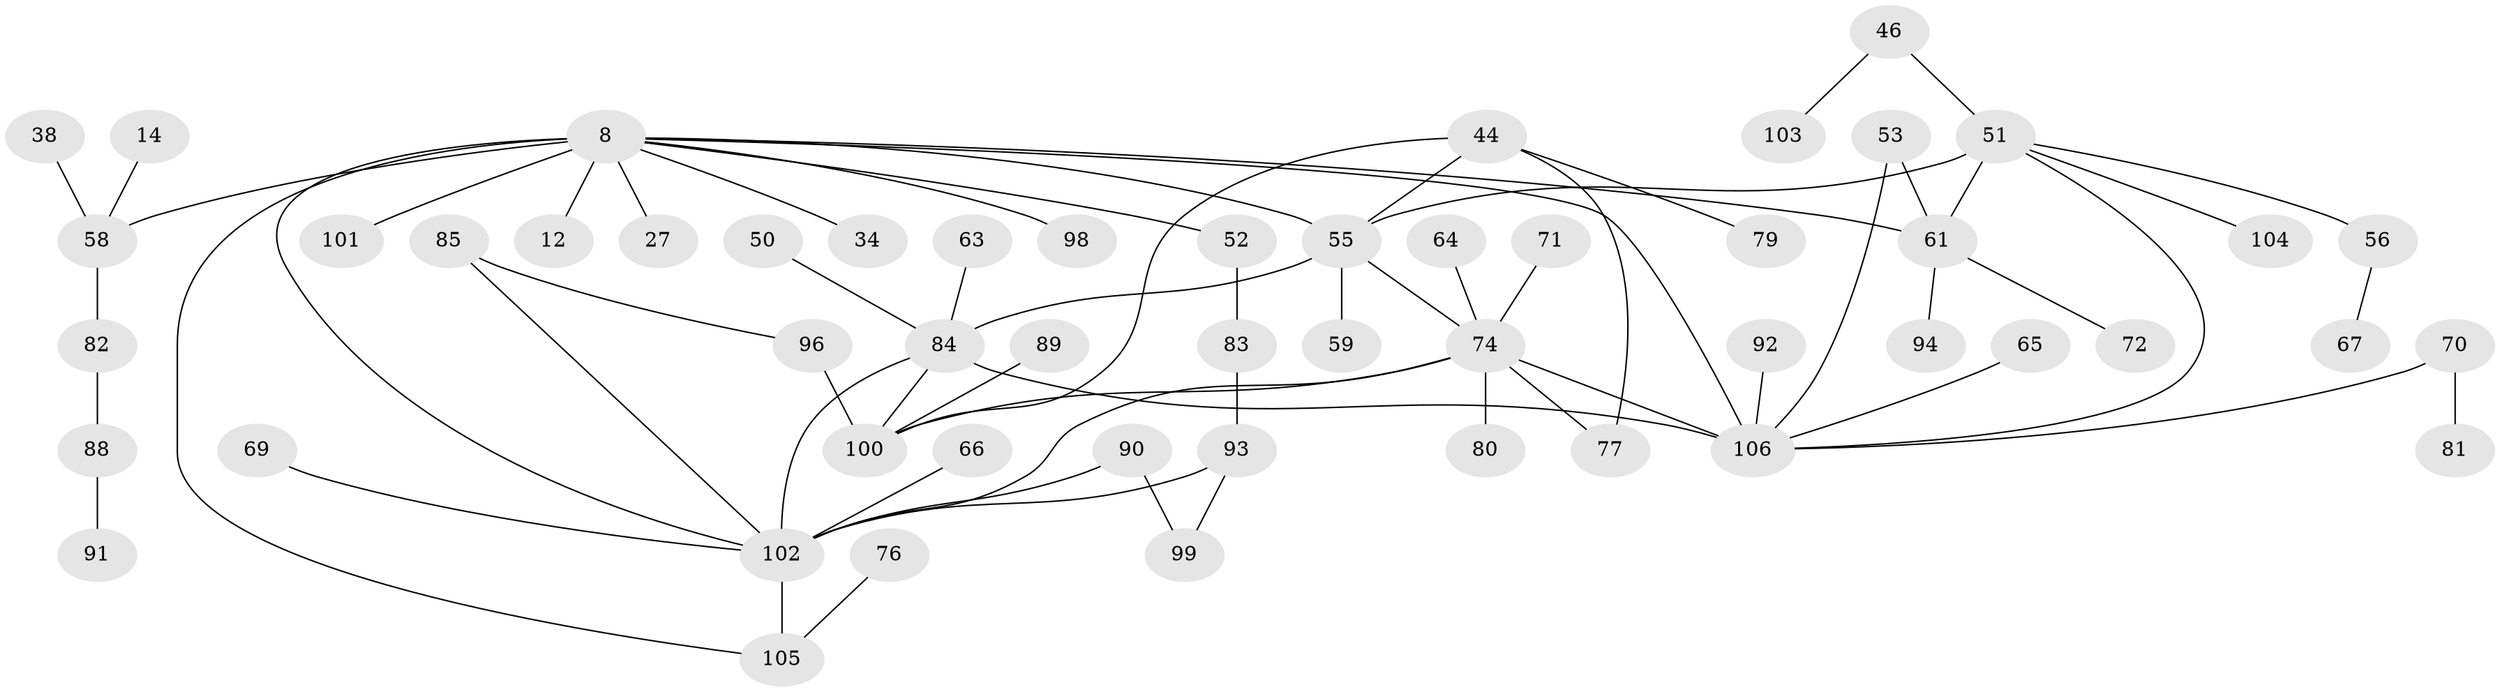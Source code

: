 // original degree distribution, {4: 0.1509433962264151, 6: 0.009433962264150943, 3: 0.1509433962264151, 9: 0.009433962264150943, 7: 0.009433962264150943, 2: 0.29245283018867924, 1: 0.330188679245283, 5: 0.04716981132075472}
// Generated by graph-tools (version 1.1) at 2025/42/03/09/25 04:42:51]
// undirected, 53 vertices, 66 edges
graph export_dot {
graph [start="1"]
  node [color=gray90,style=filled];
  8 [super="+7"];
  12;
  14;
  27;
  34;
  38;
  44 [super="+33"];
  46;
  50;
  51 [super="+6+17"];
  52 [super="+48"];
  53;
  55 [super="+3"];
  56;
  58 [super="+25+18"];
  59;
  61 [super="+40"];
  63;
  64;
  65;
  66;
  67;
  69;
  70;
  71;
  72;
  74 [super="+73+47+45"];
  76;
  77;
  79;
  80;
  81;
  82;
  83 [super="+21"];
  84 [super="+4+23"];
  85;
  88;
  89;
  90;
  91;
  92;
  93 [super="+19"];
  94;
  96;
  98;
  99;
  100 [super="+30+49+75+97+95+78"];
  101 [super="+31"];
  102 [super="+41+87"];
  103;
  104;
  105 [super="+36+68+37"];
  106 [super="+43+54+60"];
  8 -- 98;
  8 -- 34;
  8 -- 12;
  8 -- 27;
  8 -- 55;
  8 -- 58 [weight=3];
  8 -- 61;
  8 -- 106 [weight=2];
  8 -- 102 [weight=2];
  8 -- 52;
  8 -- 101;
  8 -- 105;
  14 -- 58;
  38 -- 58;
  44 -- 79;
  44 -- 77;
  44 -- 55;
  44 -- 100;
  46 -- 103;
  46 -- 51;
  50 -- 84;
  51 -- 104;
  51 -- 56;
  51 -- 55;
  51 -- 61 [weight=2];
  51 -- 106;
  52 -- 83;
  53 -- 61;
  53 -- 106;
  55 -- 74;
  55 -- 59;
  55 -- 84 [weight=2];
  56 -- 67;
  58 -- 82;
  61 -- 94;
  61 -- 72;
  63 -- 84;
  64 -- 74;
  65 -- 106;
  66 -- 102;
  69 -- 102;
  70 -- 81;
  70 -- 106;
  71 -- 74;
  74 -- 106 [weight=2];
  74 -- 80;
  74 -- 77;
  74 -- 100;
  74 -- 102;
  76 -- 105;
  82 -- 88;
  83 -- 93 [weight=2];
  84 -- 100;
  84 -- 106;
  84 -- 102;
  85 -- 96;
  85 -- 102;
  88 -- 91;
  89 -- 100;
  90 -- 99;
  90 -- 102;
  92 -- 106;
  93 -- 102 [weight=2];
  93 -- 99;
  96 -- 100;
  102 -- 105;
}
